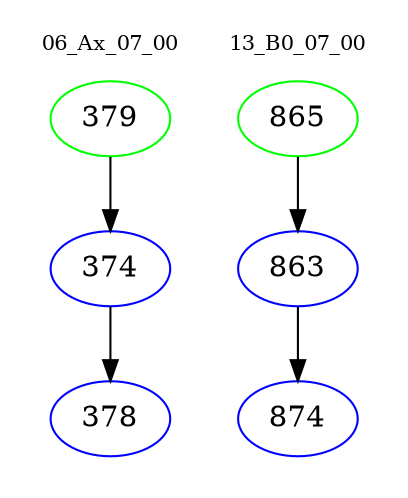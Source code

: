 digraph{
subgraph cluster_0 {
color = white
label = "06_Ax_07_00";
fontsize=10;
T0_379 [label="379", color="green"]
T0_379 -> T0_374 [color="black"]
T0_374 [label="374", color="blue"]
T0_374 -> T0_378 [color="black"]
T0_378 [label="378", color="blue"]
}
subgraph cluster_1 {
color = white
label = "13_B0_07_00";
fontsize=10;
T1_865 [label="865", color="green"]
T1_865 -> T1_863 [color="black"]
T1_863 [label="863", color="blue"]
T1_863 -> T1_874 [color="black"]
T1_874 [label="874", color="blue"]
}
}
